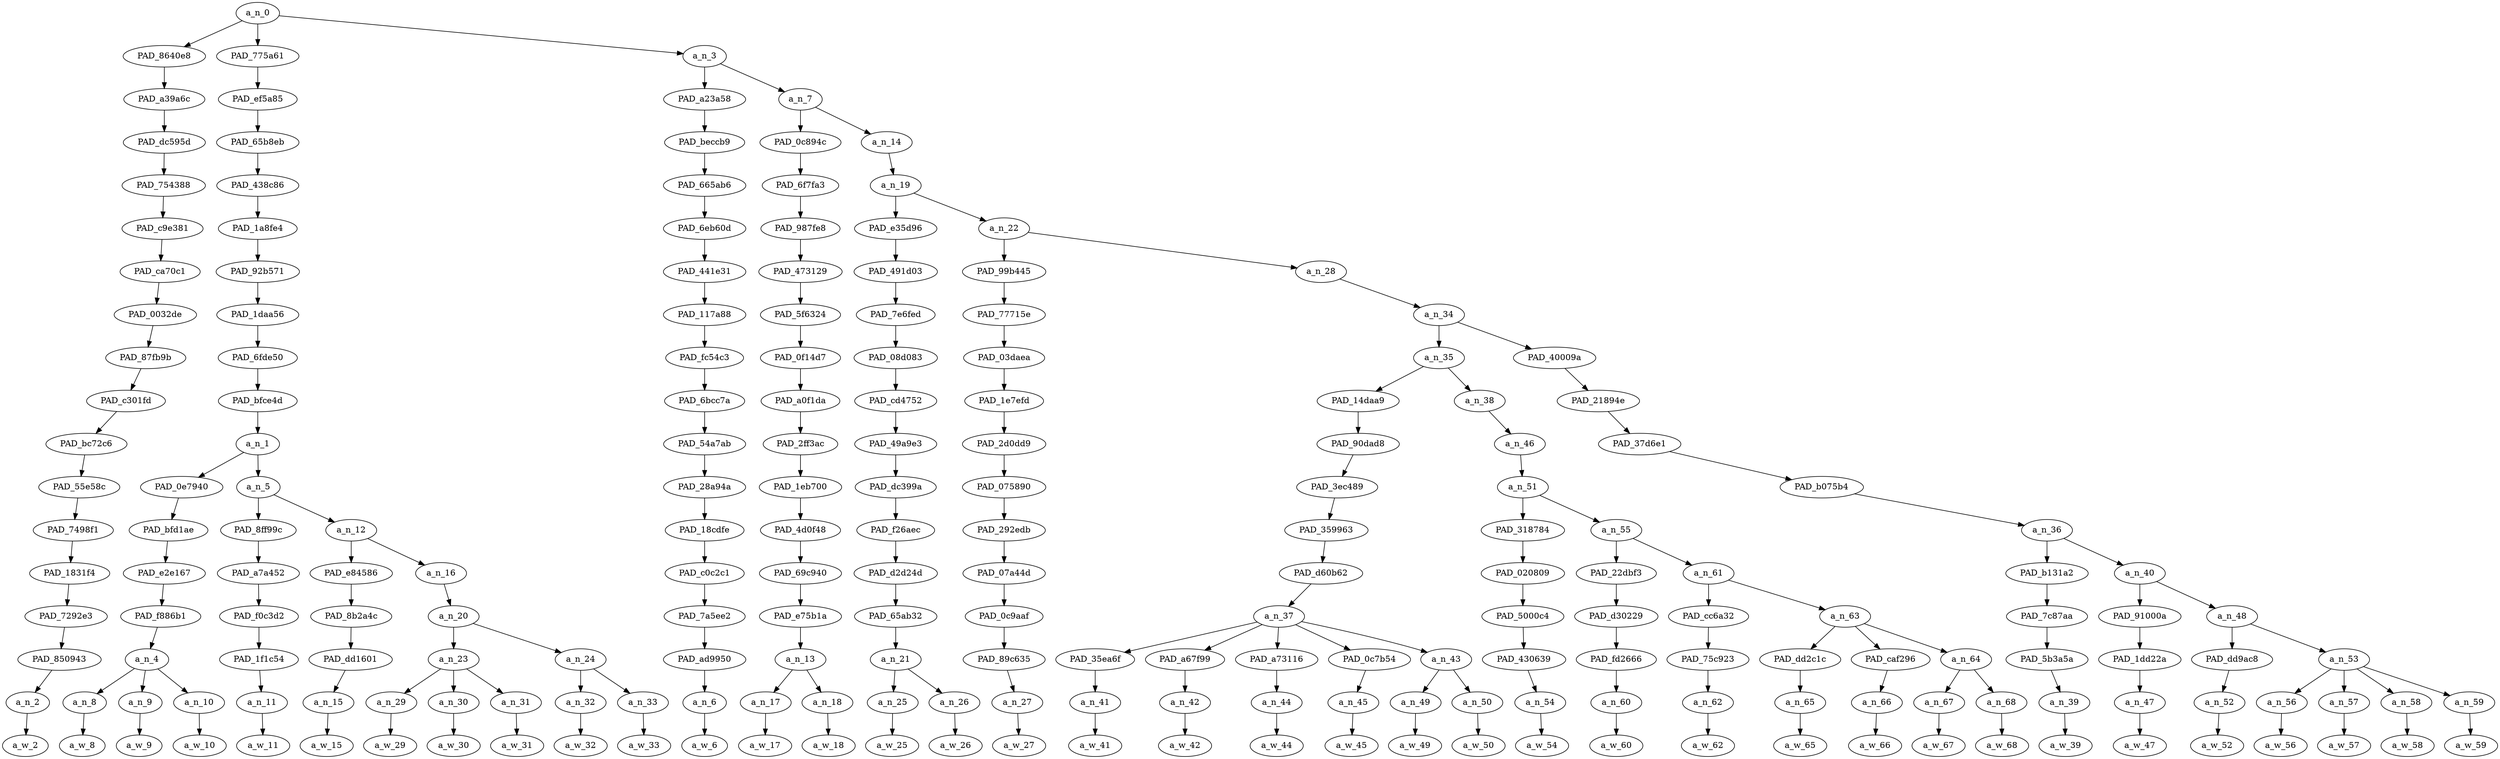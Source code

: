 strict digraph "" {
	a_n_0	[div_dir=1,
		index=0,
		level=17,
		pos="8.581922743055555,17!",
		text_span="[0, 1, 2, 3, 4, 5, 6, 7, 8, 9, 10, 11, 12, 13, 14, 15, 16, 17, 18, 19, 20, 21, 22, 23, 24, 25, 26, 27, 28, 29, 30, 31, 32, 33, 34, \
35, 36]",
		value=1.00000000];
	PAD_8640e8	[div_dir=-1,
		index=1,
		level=16,
		pos="10.0,16!",
		text_span="[10]",
		value=0.01299487];
	a_n_0 -> PAD_8640e8;
	PAD_775a61	[div_dir=1,
		index=0,
		level=16,
		pos="2.65625,16!",
		text_span="[0, 1, 2, 3, 4, 5, 6, 7, 8, 9]",
		value=0.29385976];
	a_n_0 -> PAD_775a61;
	a_n_3	[div_dir=1,
		index=2,
		level=16,
		pos="13.089518229166666,16!",
		text_span="[11, 12, 13, 14, 15, 16, 17, 18, 19, 20, 21, 22, 23, 24, 25, 26, 27, 28, 29, 30, 31, 32, 33, 34, 35, 36]",
		value=0.69281170];
	a_n_0 -> a_n_3;
	PAD_a39a6c	[div_dir=-1,
		index=1,
		level=15,
		pos="10.0,15!",
		text_span="[10]",
		value=0.01299487];
	PAD_8640e8 -> PAD_a39a6c;
	PAD_dc595d	[div_dir=-1,
		index=1,
		level=14,
		pos="10.0,14!",
		text_span="[10]",
		value=0.01299487];
	PAD_a39a6c -> PAD_dc595d;
	PAD_754388	[div_dir=-1,
		index=1,
		level=13,
		pos="10.0,13!",
		text_span="[10]",
		value=0.01299487];
	PAD_dc595d -> PAD_754388;
	PAD_c9e381	[div_dir=-1,
		index=1,
		level=12,
		pos="10.0,12!",
		text_span="[10]",
		value=0.01299487];
	PAD_754388 -> PAD_c9e381;
	PAD_ca70c1	[div_dir=-1,
		index=1,
		level=11,
		pos="10.0,11!",
		text_span="[10]",
		value=0.01299487];
	PAD_c9e381 -> PAD_ca70c1;
	PAD_0032de	[div_dir=-1,
		index=1,
		level=10,
		pos="10.0,10!",
		text_span="[10]",
		value=0.01299487];
	PAD_ca70c1 -> PAD_0032de;
	PAD_87fb9b	[div_dir=-1,
		index=1,
		level=9,
		pos="10.0,9!",
		text_span="[10]",
		value=0.01299487];
	PAD_0032de -> PAD_87fb9b;
	PAD_c301fd	[div_dir=-1,
		index=1,
		level=8,
		pos="10.0,8!",
		text_span="[10]",
		value=0.01299487];
	PAD_87fb9b -> PAD_c301fd;
	PAD_bc72c6	[div_dir=-1,
		index=1,
		level=7,
		pos="10.0,7!",
		text_span="[10]",
		value=0.01299487];
	PAD_c301fd -> PAD_bc72c6;
	PAD_55e58c	[div_dir=-1,
		index=2,
		level=6,
		pos="10.0,6!",
		text_span="[10]",
		value=0.01299487];
	PAD_bc72c6 -> PAD_55e58c;
	PAD_7498f1	[div_dir=-1,
		index=3,
		level=5,
		pos="10.0,5!",
		text_span="[10]",
		value=0.01299487];
	PAD_55e58c -> PAD_7498f1;
	PAD_1831f4	[div_dir=-1,
		index=4,
		level=4,
		pos="10.0,4!",
		text_span="[10]",
		value=0.01299487];
	PAD_7498f1 -> PAD_1831f4;
	PAD_7292e3	[div_dir=-1,
		index=4,
		level=3,
		pos="10.0,3!",
		text_span="[10]",
		value=0.01299487];
	PAD_1831f4 -> PAD_7292e3;
	PAD_850943	[div_dir=-1,
		index=5,
		level=2,
		pos="10.0,2!",
		text_span="[10]",
		value=0.01299487];
	PAD_7292e3 -> PAD_850943;
	a_n_2	[div_dir=-1,
		index=10,
		level=1,
		pos="10.0,1!",
		text_span="[10]",
		value=0.01299487];
	PAD_850943 -> a_n_2;
	a_w_2	[div_dir=0,
		index=10,
		level=0,
		pos="10,0!",
		text_span="[10]",
		value=both1];
	a_n_2 -> a_w_2;
	PAD_ef5a85	[div_dir=1,
		index=0,
		level=15,
		pos="2.65625,15!",
		text_span="[0, 1, 2, 3, 4, 5, 6, 7, 8, 9]",
		value=0.29385976];
	PAD_775a61 -> PAD_ef5a85;
	PAD_65b8eb	[div_dir=1,
		index=0,
		level=14,
		pos="2.65625,14!",
		text_span="[0, 1, 2, 3, 4, 5, 6, 7, 8, 9]",
		value=0.29385976];
	PAD_ef5a85 -> PAD_65b8eb;
	PAD_438c86	[div_dir=1,
		index=0,
		level=13,
		pos="2.65625,13!",
		text_span="[0, 1, 2, 3, 4, 5, 6, 7, 8, 9]",
		value=0.29385976];
	PAD_65b8eb -> PAD_438c86;
	PAD_1a8fe4	[div_dir=1,
		index=0,
		level=12,
		pos="2.65625,12!",
		text_span="[0, 1, 2, 3, 4, 5, 6, 7, 8, 9]",
		value=0.29385976];
	PAD_438c86 -> PAD_1a8fe4;
	PAD_92b571	[div_dir=1,
		index=0,
		level=11,
		pos="2.65625,11!",
		text_span="[0, 1, 2, 3, 4, 5, 6, 7, 8, 9]",
		value=0.29385976];
	PAD_1a8fe4 -> PAD_92b571;
	PAD_1daa56	[div_dir=1,
		index=0,
		level=10,
		pos="2.65625,10!",
		text_span="[0, 1, 2, 3, 4, 5, 6, 7, 8, 9]",
		value=0.29385976];
	PAD_92b571 -> PAD_1daa56;
	PAD_6fde50	[div_dir=1,
		index=0,
		level=9,
		pos="2.65625,9!",
		text_span="[0, 1, 2, 3, 4, 5, 6, 7, 8, 9]",
		value=0.29385976];
	PAD_1daa56 -> PAD_6fde50;
	PAD_bfce4d	[div_dir=1,
		index=0,
		level=8,
		pos="2.65625,8!",
		text_span="[0, 1, 2, 3, 4, 5, 6, 7, 8, 9]",
		value=0.29385976];
	PAD_6fde50 -> PAD_bfce4d;
	a_n_1	[div_dir=1,
		index=0,
		level=7,
		pos="2.65625,7!",
		text_span="[0, 1, 2, 3, 4, 5, 6, 7, 8, 9]",
		value=0.29385976];
	PAD_bfce4d -> a_n_1;
	PAD_0e7940	[div_dir=1,
		index=0,
		level=6,
		pos="1.0,6!",
		text_span="[0, 1, 2]",
		value=0.09140543];
	a_n_1 -> PAD_0e7940;
	a_n_5	[div_dir=1,
		index=1,
		level=6,
		pos="4.3125,6!",
		text_span="[3, 4, 5, 6, 7, 8, 9]",
		value=0.20221457];
	a_n_1 -> a_n_5;
	PAD_bfd1ae	[div_dir=1,
		index=0,
		level=5,
		pos="1.0,5!",
		text_span="[0, 1, 2]",
		value=0.09140543];
	PAD_0e7940 -> PAD_bfd1ae;
	PAD_e2e167	[div_dir=1,
		index=0,
		level=4,
		pos="1.0,4!",
		text_span="[0, 1, 2]",
		value=0.09140543];
	PAD_bfd1ae -> PAD_e2e167;
	PAD_f886b1	[div_dir=1,
		index=0,
		level=3,
		pos="1.0,3!",
		text_span="[0, 1, 2]",
		value=0.09140543];
	PAD_e2e167 -> PAD_f886b1;
	a_n_4	[div_dir=1,
		index=0,
		level=2,
		pos="1.0,2!",
		text_span="[0, 1, 2]",
		value=0.09140543];
	PAD_f886b1 -> a_n_4;
	a_n_8	[div_dir=1,
		index=0,
		level=1,
		pos="0.0,1!",
		text_span="[0]",
		value=0.02015018];
	a_n_4 -> a_n_8;
	a_n_9	[div_dir=1,
		index=1,
		level=1,
		pos="1.0,1!",
		text_span="[1]",
		value=0.04852777];
	a_n_4 -> a_n_9;
	a_n_10	[div_dir=1,
		index=2,
		level=1,
		pos="2.0,1!",
		text_span="[2]",
		value=0.02255496];
	a_n_4 -> a_n_10;
	a_w_8	[div_dir=0,
		index=0,
		level=0,
		pos="0,0!",
		text_span="[0]",
		value=o];
	a_n_8 -> a_w_8;
	a_w_9	[div_dir=0,
		index=1,
		level=0,
		pos="1,0!",
		text_span="[1]",
		value=pleez];
	a_n_9 -> a_w_9;
	a_w_10	[div_dir=0,
		index=2,
		level=0,
		pos="2,0!",
		text_span="[2]",
		value=god];
	a_n_10 -> a_w_10;
	PAD_8ff99c	[div_dir=1,
		index=1,
		level=5,
		pos="3.0,5!",
		text_span="[3]",
		value=0.02343740];
	a_n_5 -> PAD_8ff99c;
	a_n_12	[div_dir=1,
		index=2,
		level=5,
		pos="5.625,5!",
		text_span="[4, 5, 6, 7, 8, 9]",
		value=0.17860788];
	a_n_5 -> a_n_12;
	PAD_a7a452	[div_dir=1,
		index=1,
		level=4,
		pos="3.0,4!",
		text_span="[3]",
		value=0.02343740];
	PAD_8ff99c -> PAD_a7a452;
	PAD_f0c3d2	[div_dir=1,
		index=1,
		level=3,
		pos="3.0,3!",
		text_span="[3]",
		value=0.02343740];
	PAD_a7a452 -> PAD_f0c3d2;
	PAD_1f1c54	[div_dir=1,
		index=1,
		level=2,
		pos="3.0,2!",
		text_span="[3]",
		value=0.02343740];
	PAD_f0c3d2 -> PAD_1f1c54;
	a_n_11	[div_dir=1,
		index=3,
		level=1,
		pos="3.0,1!",
		text_span="[3]",
		value=0.02343740];
	PAD_1f1c54 -> a_n_11;
	a_w_11	[div_dir=0,
		index=3,
		level=0,
		pos="3,0!",
		text_span="[3]",
		value=hates];
	a_n_11 -> a_w_11;
	PAD_e84586	[div_dir=1,
		index=2,
		level=4,
		pos="4.0,4!",
		text_span="[4]",
		value=0.06589281];
	a_n_12 -> PAD_e84586;
	a_n_16	[div_dir=1,
		index=3,
		level=4,
		pos="7.25,4!",
		text_span="[5, 6, 7, 8, 9]",
		value=0.11257050];
	a_n_12 -> a_n_16;
	PAD_8b2a4c	[div_dir=1,
		index=2,
		level=3,
		pos="4.0,3!",
		text_span="[4]",
		value=0.06589281];
	PAD_e84586 -> PAD_8b2a4c;
	PAD_dd1601	[div_dir=1,
		index=2,
		level=2,
		pos="4.0,2!",
		text_span="[4]",
		value=0.06589281];
	PAD_8b2a4c -> PAD_dd1601;
	a_n_15	[div_dir=1,
		index=4,
		level=1,
		pos="4.0,1!",
		text_span="[4]",
		value=0.06589281];
	PAD_dd1601 -> a_n_15;
	a_w_15	[div_dir=0,
		index=4,
		level=0,
		pos="4,0!",
		text_span="[4]",
		value=queers];
	a_n_15 -> a_w_15;
	a_n_20	[div_dir=1,
		index=3,
		level=3,
		pos="7.25,3!",
		text_span="[5, 6, 7, 8, 9]",
		value=0.11251065];
	a_n_16 -> a_n_20;
	a_n_23	[div_dir=1,
		index=3,
		level=2,
		pos="6.0,2!",
		text_span="[5, 6, 7]",
		value=0.08021686];
	a_n_20 -> a_n_23;
	a_n_24	[div_dir=1,
		index=4,
		level=2,
		pos="8.5,2!",
		text_span="[8, 9]",
		value=0.03223394];
	a_n_20 -> a_n_24;
	a_n_29	[div_dir=1,
		index=5,
		level=1,
		pos="5.0,1!",
		text_span="[5]",
		value=0.01435678];
	a_n_23 -> a_n_29;
	a_n_30	[div_dir=-1,
		index=6,
		level=1,
		pos="6.0,1!",
		text_span="[6]",
		value=0.01924821];
	a_n_23 -> a_n_30;
	a_n_31	[div_dir=1,
		index=7,
		level=1,
		pos="7.0,1!",
		text_span="[7]",
		value=0.04653965];
	a_n_23 -> a_n_31;
	a_w_29	[div_dir=0,
		index=5,
		level=0,
		pos="5,0!",
		text_span="[5]",
		value=both];
	a_n_29 -> a_w_29;
	a_w_30	[div_dir=0,
		index=6,
		level=0,
		pos="6,0!",
		text_span="[6]",
		value=0];
	a_n_30 -> a_w_30;
	a_w_31	[div_dir=0,
		index=7,
		level=0,
		pos="7,0!",
		text_span="[7]",
		value=bamas];
	a_n_31 -> a_w_31;
	a_n_32	[div_dir=1,
		index=8,
		level=1,
		pos="8.0,1!",
		text_span="[8]",
		value=0.01307280];
	a_n_24 -> a_n_32;
	a_n_33	[div_dir=1,
		index=9,
		level=1,
		pos="9.0,1!",
		text_span="[9]",
		value=0.01915904];
	a_n_24 -> a_n_33;
	a_w_32	[div_dir=0,
		index=8,
		level=0,
		pos="8,0!",
		text_span="[8]",
		value=are];
	a_n_32 -> a_w_32;
	a_w_33	[div_dir=0,
		index=9,
		level=0,
		pos="9,0!",
		text_span="[9]",
		value=male];
	a_n_33 -> a_w_33;
	PAD_a23a58	[div_dir=1,
		index=2,
		level=15,
		pos="11.0,15!",
		text_span="[11]",
		value=0.01281328];
	a_n_3 -> PAD_a23a58;
	a_n_7	[div_dir=1,
		index=3,
		level=15,
		pos="15.179036458333332,15!",
		text_span="[12, 13, 14, 15, 16, 17, 18, 19, 20, 21, 22, 23, 24, 25, 26, 27, 28, 29, 30, 31, 32, 33, 34, 35, 36]",
		value=0.67975318];
	a_n_3 -> a_n_7;
	PAD_beccb9	[div_dir=1,
		index=2,
		level=14,
		pos="11.0,14!",
		text_span="[11]",
		value=0.01281328];
	PAD_a23a58 -> PAD_beccb9;
	PAD_665ab6	[div_dir=1,
		index=2,
		level=13,
		pos="11.0,13!",
		text_span="[11]",
		value=0.01281328];
	PAD_beccb9 -> PAD_665ab6;
	PAD_6eb60d	[div_dir=1,
		index=2,
		level=12,
		pos="11.0,12!",
		text_span="[11]",
		value=0.01281328];
	PAD_665ab6 -> PAD_6eb60d;
	PAD_441e31	[div_dir=1,
		index=2,
		level=11,
		pos="11.0,11!",
		text_span="[11]",
		value=0.01281328];
	PAD_6eb60d -> PAD_441e31;
	PAD_117a88	[div_dir=1,
		index=2,
		level=10,
		pos="11.0,10!",
		text_span="[11]",
		value=0.01281328];
	PAD_441e31 -> PAD_117a88;
	PAD_fc54c3	[div_dir=1,
		index=2,
		level=9,
		pos="11.0,9!",
		text_span="[11]",
		value=0.01281328];
	PAD_117a88 -> PAD_fc54c3;
	PAD_6bcc7a	[div_dir=1,
		index=2,
		level=8,
		pos="11.0,8!",
		text_span="[11]",
		value=0.01281328];
	PAD_fc54c3 -> PAD_6bcc7a;
	PAD_54a7ab	[div_dir=1,
		index=2,
		level=7,
		pos="11.0,7!",
		text_span="[11]",
		value=0.01281328];
	PAD_6bcc7a -> PAD_54a7ab;
	PAD_28a94a	[div_dir=1,
		index=3,
		level=6,
		pos="11.0,6!",
		text_span="[11]",
		value=0.01281328];
	PAD_54a7ab -> PAD_28a94a;
	PAD_18cdfe	[div_dir=1,
		index=4,
		level=5,
		pos="11.0,5!",
		text_span="[11]",
		value=0.01281328];
	PAD_28a94a -> PAD_18cdfe;
	PAD_c0c2c1	[div_dir=1,
		index=5,
		level=4,
		pos="11.0,4!",
		text_span="[11]",
		value=0.01281328];
	PAD_18cdfe -> PAD_c0c2c1;
	PAD_7a5ee2	[div_dir=1,
		index=5,
		level=3,
		pos="11.0,3!",
		text_span="[11]",
		value=0.01281328];
	PAD_c0c2c1 -> PAD_7a5ee2;
	PAD_ad9950	[div_dir=1,
		index=6,
		level=2,
		pos="11.0,2!",
		text_span="[11]",
		value=0.01281328];
	PAD_7a5ee2 -> PAD_ad9950;
	a_n_6	[div_dir=1,
		index=11,
		level=1,
		pos="11.0,1!",
		text_span="[11]",
		value=0.01281328];
	PAD_ad9950 -> a_n_6;
	a_w_6	[div_dir=0,
		index=11,
		level=0,
		pos="11,0!",
		text_span="[11]",
		value=have];
	a_n_6 -> a_w_6;
	PAD_0c894c	[div_dir=1,
		index=3,
		level=14,
		pos="12.5,14!",
		text_span="[12, 13]",
		value=0.04086498];
	a_n_7 -> PAD_0c894c;
	a_n_14	[div_dir=1,
		index=4,
		level=14,
		pos="17.858072916666664,14!",
		text_span="[14, 15, 16, 17, 18, 19, 20, 21, 22, 23, 24, 25, 26, 27, 28, 29, 30, 31, 32, 33, 34, 35, 36]",
		value=0.63864380];
	a_n_7 -> a_n_14;
	PAD_6f7fa3	[div_dir=1,
		index=3,
		level=13,
		pos="12.5,13!",
		text_span="[12, 13]",
		value=0.04086498];
	PAD_0c894c -> PAD_6f7fa3;
	PAD_987fe8	[div_dir=1,
		index=3,
		level=12,
		pos="12.5,12!",
		text_span="[12, 13]",
		value=0.04086498];
	PAD_6f7fa3 -> PAD_987fe8;
	PAD_473129	[div_dir=1,
		index=3,
		level=11,
		pos="12.5,11!",
		text_span="[12, 13]",
		value=0.04086498];
	PAD_987fe8 -> PAD_473129;
	PAD_5f6324	[div_dir=1,
		index=3,
		level=10,
		pos="12.5,10!",
		text_span="[12, 13]",
		value=0.04086498];
	PAD_473129 -> PAD_5f6324;
	PAD_0f14d7	[div_dir=1,
		index=3,
		level=9,
		pos="12.5,9!",
		text_span="[12, 13]",
		value=0.04086498];
	PAD_5f6324 -> PAD_0f14d7;
	PAD_a0f1da	[div_dir=1,
		index=3,
		level=8,
		pos="12.5,8!",
		text_span="[12, 13]",
		value=0.04086498];
	PAD_0f14d7 -> PAD_a0f1da;
	PAD_2ff3ac	[div_dir=1,
		index=3,
		level=7,
		pos="12.5,7!",
		text_span="[12, 13]",
		value=0.04086498];
	PAD_a0f1da -> PAD_2ff3ac;
	PAD_1eb700	[div_dir=1,
		index=4,
		level=6,
		pos="12.5,6!",
		text_span="[12, 13]",
		value=0.04086498];
	PAD_2ff3ac -> PAD_1eb700;
	PAD_4d0f48	[div_dir=1,
		index=5,
		level=5,
		pos="12.5,5!",
		text_span="[12, 13]",
		value=0.04086498];
	PAD_1eb700 -> PAD_4d0f48;
	PAD_69c940	[div_dir=1,
		index=6,
		level=4,
		pos="12.5,4!",
		text_span="[12, 13]",
		value=0.04086498];
	PAD_4d0f48 -> PAD_69c940;
	PAD_e75b1a	[div_dir=1,
		index=6,
		level=3,
		pos="12.5,3!",
		text_span="[12, 13]",
		value=0.04086498];
	PAD_69c940 -> PAD_e75b1a;
	a_n_13	[div_dir=1,
		index=7,
		level=2,
		pos="12.5,2!",
		text_span="[12, 13]",
		value=0.04086498];
	PAD_e75b1a -> a_n_13;
	a_n_17	[div_dir=1,
		index=12,
		level=1,
		pos="12.0,1!",
		text_span="[12]",
		value=0.01315303];
	a_n_13 -> a_n_17;
	a_n_18	[div_dir=1,
		index=13,
		level=1,
		pos="13.0,1!",
		text_span="[13]",
		value=0.02768484];
	a_n_13 -> a_n_18;
	a_w_17	[div_dir=0,
		index=12,
		level=0,
		pos="12,0!",
		text_span="[12]",
		value=a];
	a_n_17 -> a_w_17;
	a_w_18	[div_dir=0,
		index=13,
		level=0,
		pos="13,0!",
		text_span="[13]",
		value=penis];
	a_n_18 -> a_w_18;
	a_n_19	[div_dir=1,
		index=4,
		level=13,
		pos="17.858072916666664,13!",
		text_span="[14, 15, 16, 17, 18, 19, 20, 21, 22, 23, 24, 25, 26, 27, 28, 29, 30, 31, 32, 33, 34, 35, 36]",
		value=0.63839807];
	a_n_14 -> a_n_19;
	PAD_e35d96	[div_dir=1,
		index=4,
		level=12,
		pos="14.5,12!",
		text_span="[14, 15]",
		value=0.11313880];
	a_n_19 -> PAD_e35d96;
	a_n_22	[div_dir=1,
		index=5,
		level=12,
		pos="21.216145833333332,12!",
		text_span="[16, 17, 18, 19, 20, 21, 22, 23, 24, 25, 26, 27, 28, 29, 30, 31, 32, 33, 34, 35, 36]",
		value=0.52501353];
	a_n_19 -> a_n_22;
	PAD_491d03	[div_dir=1,
		index=4,
		level=11,
		pos="14.5,11!",
		text_span="[14, 15]",
		value=0.11313880];
	PAD_e35d96 -> PAD_491d03;
	PAD_7e6fed	[div_dir=1,
		index=4,
		level=10,
		pos="14.5,10!",
		text_span="[14, 15]",
		value=0.11313880];
	PAD_491d03 -> PAD_7e6fed;
	PAD_08d083	[div_dir=1,
		index=4,
		level=9,
		pos="14.5,9!",
		text_span="[14, 15]",
		value=0.11313880];
	PAD_7e6fed -> PAD_08d083;
	PAD_cd4752	[div_dir=1,
		index=4,
		level=8,
		pos="14.5,8!",
		text_span="[14, 15]",
		value=0.11313880];
	PAD_08d083 -> PAD_cd4752;
	PAD_49a9e3	[div_dir=1,
		index=4,
		level=7,
		pos="14.5,7!",
		text_span="[14, 15]",
		value=0.11313880];
	PAD_cd4752 -> PAD_49a9e3;
	PAD_dc399a	[div_dir=1,
		index=5,
		level=6,
		pos="14.5,6!",
		text_span="[14, 15]",
		value=0.11313880];
	PAD_49a9e3 -> PAD_dc399a;
	PAD_f26aec	[div_dir=1,
		index=6,
		level=5,
		pos="14.5,5!",
		text_span="[14, 15]",
		value=0.11313880];
	PAD_dc399a -> PAD_f26aec;
	PAD_d2d24d	[div_dir=1,
		index=7,
		level=4,
		pos="14.5,4!",
		text_span="[14, 15]",
		value=0.11313880];
	PAD_f26aec -> PAD_d2d24d;
	PAD_65ab32	[div_dir=1,
		index=7,
		level=3,
		pos="14.5,3!",
		text_span="[14, 15]",
		value=0.11313880];
	PAD_d2d24d -> PAD_65ab32;
	a_n_21	[div_dir=1,
		index=8,
		level=2,
		pos="14.5,2!",
		text_span="[14, 15]",
		value=0.11313880];
	PAD_65ab32 -> a_n_21;
	a_n_25	[div_dir=1,
		index=14,
		level=1,
		pos="14.0,1!",
		text_span="[14]",
		value=0.01999769];
	a_n_21 -> a_n_25;
	a_n_26	[div_dir=1,
		index=15,
		level=1,
		pos="15.0,1!",
		text_span="[15]",
		value=0.09308436];
	a_n_21 -> a_n_26;
	a_w_25	[div_dir=0,
		index=14,
		level=0,
		pos="14,0!",
		text_span="[14]",
		value=the];
	a_n_25 -> a_w_25;
	a_w_26	[div_dir=0,
		index=15,
		level=0,
		pos="15,0!",
		text_span="[15]",
		value=mooch];
	a_n_26 -> a_w_26;
	PAD_99b445	[div_dir=-1,
		index=5,
		level=11,
		pos="16.0,11!",
		text_span="[16]",
		value=0.01805086];
	a_n_22 -> PAD_99b445;
	a_n_28	[div_dir=1,
		index=6,
		level=11,
		pos="26.432291666666664,11!",
		text_span="[17, 18, 19, 20, 21, 22, 23, 24, 25, 26, 27, 28, 29, 30, 31, 32, 33, 34, 35, 36]",
		value=0.50672194];
	a_n_22 -> a_n_28;
	PAD_77715e	[div_dir=-1,
		index=5,
		level=10,
		pos="16.0,10!",
		text_span="[16]",
		value=0.01805086];
	PAD_99b445 -> PAD_77715e;
	PAD_03daea	[div_dir=-1,
		index=5,
		level=9,
		pos="16.0,9!",
		text_span="[16]",
		value=0.01805086];
	PAD_77715e -> PAD_03daea;
	PAD_1e7efd	[div_dir=-1,
		index=5,
		level=8,
		pos="16.0,8!",
		text_span="[16]",
		value=0.01805086];
	PAD_03daea -> PAD_1e7efd;
	PAD_2d0dd9	[div_dir=-1,
		index=5,
		level=7,
		pos="16.0,7!",
		text_span="[16]",
		value=0.01805086];
	PAD_1e7efd -> PAD_2d0dd9;
	PAD_075890	[div_dir=-1,
		index=6,
		level=6,
		pos="16.0,6!",
		text_span="[16]",
		value=0.01805086];
	PAD_2d0dd9 -> PAD_075890;
	PAD_292edb	[div_dir=-1,
		index=7,
		level=5,
		pos="16.0,5!",
		text_span="[16]",
		value=0.01805086];
	PAD_075890 -> PAD_292edb;
	PAD_07a44d	[div_dir=-1,
		index=8,
		level=4,
		pos="16.0,4!",
		text_span="[16]",
		value=0.01805086];
	PAD_292edb -> PAD_07a44d;
	PAD_0c9aaf	[div_dir=-1,
		index=8,
		level=3,
		pos="16.0,3!",
		text_span="[16]",
		value=0.01805086];
	PAD_07a44d -> PAD_0c9aaf;
	PAD_89c635	[div_dir=-1,
		index=9,
		level=2,
		pos="16.0,2!",
		text_span="[16]",
		value=0.01805086];
	PAD_0c9aaf -> PAD_89c635;
	a_n_27	[div_dir=-1,
		index=16,
		level=1,
		pos="16.0,1!",
		text_span="[16]",
		value=0.01805086];
	PAD_89c635 -> a_n_27;
	a_w_27	[div_dir=0,
		index=16,
		level=0,
		pos="16,0!",
		text_span="[16]",
		value=is];
	a_n_27 -> a_w_27;
	a_n_34	[div_dir=1,
		index=6,
		level=10,
		pos="26.432291666666664,10!",
		text_span="[17, 18, 19, 20, 21, 22, 23, 24, 25, 26, 27, 28, 29, 30, 31, 32, 33, 34, 35, 36]",
		value=0.50646915];
	a_n_28 -> a_n_34;
	a_n_35	[div_dir=1,
		index=6,
		level=9,
		pos="21.802083333333332,9!",
		text_span="[17, 18, 19, 20, 21, 22, 23, 24, 25, 26, 27, 28, 29]",
		value=0.35818338];
	a_n_34 -> a_n_35;
	PAD_40009a	[div_dir=1,
		index=7,
		level=9,
		pos="31.0625,9!",
		text_span="[30, 31, 32, 33, 34, 35, 36]",
		value=0.14803297];
	a_n_34 -> PAD_40009a;
	PAD_14daa9	[div_dir=1,
		index=6,
		level=8,
		pos="19.5,8!",
		text_span="[17, 18, 19, 20, 21, 22]",
		value=0.17744129];
	a_n_35 -> PAD_14daa9;
	a_n_38	[div_dir=1,
		index=7,
		level=8,
		pos="24.104166666666664,8!",
		text_span="[23, 24, 25, 26, 27, 28, 29]",
		value=0.18052438];
	a_n_35 -> a_n_38;
	PAD_90dad8	[div_dir=1,
		index=6,
		level=7,
		pos="19.5,7!",
		text_span="[17, 18, 19, 20, 21, 22]",
		value=0.17744129];
	PAD_14daa9 -> PAD_90dad8;
	PAD_3ec489	[div_dir=1,
		index=7,
		level=6,
		pos="19.5,6!",
		text_span="[17, 18, 19, 20, 21, 22]",
		value=0.17744129];
	PAD_90dad8 -> PAD_3ec489;
	PAD_359963	[div_dir=1,
		index=8,
		level=5,
		pos="19.5,5!",
		text_span="[17, 18, 19, 20, 21, 22]",
		value=0.17744129];
	PAD_3ec489 -> PAD_359963;
	PAD_d60b62	[div_dir=1,
		index=9,
		level=4,
		pos="19.5,4!",
		text_span="[17, 18, 19, 20, 21, 22]",
		value=0.17744129];
	PAD_359963 -> PAD_d60b62;
	a_n_37	[div_dir=1,
		index=9,
		level=3,
		pos="19.5,3!",
		text_span="[17, 18, 19, 20, 21, 22]",
		value=0.17744129];
	PAD_d60b62 -> a_n_37;
	PAD_35ea6f	[div_dir=1,
		index=10,
		level=2,
		pos="17.0,2!",
		text_span="[17]",
		value=0.01601313];
	a_n_37 -> PAD_35ea6f;
	PAD_a67f99	[div_dir=1,
		index=11,
		level=2,
		pos="18.0,2!",
		text_span="[18]",
		value=0.03445610];
	a_n_37 -> PAD_a67f99;
	PAD_a73116	[div_dir=1,
		index=13,
		level=2,
		pos="21.0,2!",
		text_span="[21]",
		value=0.04611618];
	a_n_37 -> PAD_a73116;
	PAD_0c7b54	[div_dir=1,
		index=14,
		level=2,
		pos="22.0,2!",
		text_span="[22]",
		value=0.01982643];
	a_n_37 -> PAD_0c7b54;
	a_n_43	[div_dir=1,
		index=12,
		level=2,
		pos="19.5,2!",
		text_span="[19, 20]",
		value=0.06083544];
	a_n_37 -> a_n_43;
	a_n_41	[div_dir=1,
		index=17,
		level=1,
		pos="17.0,1!",
		text_span="[17]",
		value=0.01601313];
	PAD_35ea6f -> a_n_41;
	a_w_41	[div_dir=0,
		index=17,
		level=0,
		pos="17,0!",
		text_span="[17]",
		value=a1];
	a_n_41 -> a_w_41;
	a_n_42	[div_dir=1,
		index=18,
		level=1,
		pos="18.0,1!",
		text_span="[18]",
		value=0.03445610];
	PAD_a67f99 -> a_n_42;
	a_w_42	[div_dir=0,
		index=18,
		level=0,
		pos="18,0!",
		text_span="[18]",
		value=hideous];
	a_n_42 -> a_w_42;
	a_n_44	[div_dir=1,
		index=21,
		level=1,
		pos="21.0,1!",
		text_span="[21]",
		value=0.04611618];
	PAD_a73116 -> a_n_44;
	a_w_44	[div_dir=0,
		index=21,
		level=0,
		pos="21,0!",
		text_span="[21]",
		value=phony];
	a_n_44 -> a_w_44;
	a_n_45	[div_dir=1,
		index=22,
		level=1,
		pos="22.0,1!",
		text_span="[22]",
		value=0.01982643];
	PAD_0c7b54 -> a_n_45;
	a_w_45	[div_dir=0,
		index=22,
		level=0,
		pos="22,0!",
		text_span="[22]",
		value=nothin];
	a_n_45 -> a_w_45;
	a_n_49	[div_dir=1,
		index=19,
		level=1,
		pos="19.0,1!",
		text_span="[19]",
		value=0.02494027];
	a_n_43 -> a_n_49;
	a_n_50	[div_dir=1,
		index=20,
		level=1,
		pos="20.0,1!",
		text_span="[20]",
		value=0.03579432];
	a_n_43 -> a_n_50;
	a_w_49	[div_dir=0,
		index=19,
		level=0,
		pos="19,0!",
		text_span="[19]",
		value=anti];
	a_n_49 -> a_w_49;
	a_w_50	[div_dir=0,
		index=20,
		level=0,
		pos="20,0!",
		text_span="[20]",
		value=america];
	a_n_50 -> a_w_50;
	a_n_46	[div_dir=1,
		index=7,
		level=7,
		pos="24.104166666666664,7!",
		text_span="[23, 24, 25, 26, 27, 28, 29]",
		value=0.18040645];
	a_n_38 -> a_n_46;
	a_n_51	[div_dir=1,
		index=8,
		level=6,
		pos="24.104166666666664,6!",
		text_span="[23, 24, 25, 26, 27, 28, 29]",
		value=0.18028852];
	a_n_46 -> a_n_51;
	PAD_318784	[div_dir=1,
		index=9,
		level=5,
		pos="23.0,5!",
		text_span="[23]",
		value=0.01141087];
	a_n_51 -> PAD_318784;
	a_n_55	[div_dir=1,
		index=10,
		level=5,
		pos="25.208333333333332,5!",
		text_span="[24, 25, 26, 27, 28, 29]",
		value=0.16875972];
	a_n_51 -> a_n_55;
	PAD_020809	[div_dir=1,
		index=10,
		level=4,
		pos="23.0,4!",
		text_span="[23]",
		value=0.01141087];
	PAD_318784 -> PAD_020809;
	PAD_5000c4	[div_dir=1,
		index=10,
		level=3,
		pos="23.0,3!",
		text_span="[23]",
		value=0.01141087];
	PAD_020809 -> PAD_5000c4;
	PAD_430639	[div_dir=1,
		index=15,
		level=2,
		pos="23.0,2!",
		text_span="[23]",
		value=0.01141087];
	PAD_5000c4 -> PAD_430639;
	a_n_54	[div_dir=1,
		index=23,
		level=1,
		pos="23.0,1!",
		text_span="[23]",
		value=0.01141087];
	PAD_430639 -> a_n_54;
	a_w_54	[div_dir=0,
		index=23,
		level=0,
		pos="23,0!",
		text_span="[23]",
		value=to];
	a_n_54 -> a_w_54;
	PAD_22dbf3	[div_dir=1,
		index=11,
		level=4,
		pos="24.0,4!",
		text_span="[24]",
		value=0.01262117];
	a_n_55 -> PAD_22dbf3;
	a_n_61	[div_dir=1,
		index=12,
		level=4,
		pos="26.416666666666664,4!",
		text_span="[25, 26, 27, 28, 29]",
		value=0.15601515];
	a_n_55 -> a_n_61;
	PAD_d30229	[div_dir=1,
		index=11,
		level=3,
		pos="24.0,3!",
		text_span="[24]",
		value=0.01262117];
	PAD_22dbf3 -> PAD_d30229;
	PAD_fd2666	[div_dir=1,
		index=16,
		level=2,
		pos="24.0,2!",
		text_span="[24]",
		value=0.01262117];
	PAD_d30229 -> PAD_fd2666;
	a_n_60	[div_dir=1,
		index=24,
		level=1,
		pos="24.0,1!",
		text_span="[24]",
		value=0.01262117];
	PAD_fd2666 -> a_n_60;
	a_w_60	[div_dir=0,
		index=24,
		level=0,
		pos="24,0!",
		text_span="[24]",
		value=do];
	a_n_60 -> a_w_60;
	PAD_cc6a32	[div_dir=1,
		index=12,
		level=3,
		pos="25.0,3!",
		text_span="[25]",
		value=0.01237347];
	a_n_61 -> PAD_cc6a32;
	a_n_63	[div_dir=1,
		index=13,
		level=3,
		pos="27.833333333333332,3!",
		text_span="[26, 27, 28, 29]",
		value=0.14352157];
	a_n_61 -> a_n_63;
	PAD_75c923	[div_dir=1,
		index=17,
		level=2,
		pos="25.0,2!",
		text_span="[25]",
		value=0.01237347];
	PAD_cc6a32 -> PAD_75c923;
	a_n_62	[div_dir=1,
		index=25,
		level=1,
		pos="25.0,1!",
		text_span="[25]",
		value=0.01237347];
	PAD_75c923 -> a_n_62;
	a_w_62	[div_dir=0,
		index=25,
		level=0,
		pos="25,0!",
		text_span="[25]",
		value=with];
	a_n_62 -> a_w_62;
	PAD_dd2c1c	[div_dir=1,
		index=19,
		level=2,
		pos="28.0,2!",
		text_span="[28]",
		value=0.02262508];
	a_n_63 -> PAD_dd2c1c;
	PAD_caf296	[div_dir=1,
		index=20,
		level=2,
		pos="29.0,2!",
		text_span="[29]",
		value=0.07133328];
	a_n_63 -> PAD_caf296;
	a_n_64	[div_dir=1,
		index=18,
		level=2,
		pos="26.5,2!",
		text_span="[26, 27]",
		value=0.04944768];
	a_n_63 -> a_n_64;
	a_n_65	[div_dir=1,
		index=28,
		level=1,
		pos="28.0,1!",
		text_span="[28]",
		value=0.02262508];
	PAD_dd2c1c -> a_n_65;
	a_w_65	[div_dir=0,
		index=28,
		level=0,
		pos="28,0!",
		text_span="[28]",
		value=hope];
	a_n_65 -> a_w_65;
	a_n_66	[div_dir=1,
		index=29,
		level=1,
		pos="29.0,1!",
		text_span="[29]",
		value=0.07133328];
	PAD_caf296 -> a_n_66;
	a_w_66	[div_dir=0,
		index=29,
		level=0,
		pos="29,0!",
		text_span="[29]",
		value=mooch1];
	a_n_66 -> a_w_66;
	a_n_67	[div_dir=1,
		index=26,
		level=1,
		pos="26.0,1!",
		text_span="[26]",
		value=0.02429124];
	a_n_64 -> a_n_67;
	a_n_68	[div_dir=-1,
		index=27,
		level=1,
		pos="27.0,1!",
		text_span="[27]",
		value=0.02512045];
	a_n_64 -> a_n_68;
	a_w_67	[div_dir=0,
		index=26,
		level=0,
		pos="26,0!",
		text_span="[26]",
		value=skin];
	a_n_67 -> a_w_67;
	a_w_68	[div_dir=0,
		index=27,
		level=0,
		pos="27,0!",
		text_span="[27]",
		value=color];
	a_n_68 -> a_w_68;
	PAD_21894e	[div_dir=1,
		index=8,
		level=8,
		pos="31.0625,8!",
		text_span="[30, 31, 32, 33, 34, 35, 36]",
		value=0.14803297];
	PAD_40009a -> PAD_21894e;
	PAD_37d6e1	[div_dir=1,
		index=8,
		level=7,
		pos="31.0625,7!",
		text_span="[30, 31, 32, 33, 34, 35, 36]",
		value=0.14803297];
	PAD_21894e -> PAD_37d6e1;
	PAD_b075b4	[div_dir=1,
		index=9,
		level=6,
		pos="31.0625,6!",
		text_span="[30, 31, 32, 33, 34, 35, 36]",
		value=0.14803297];
	PAD_37d6e1 -> PAD_b075b4;
	a_n_36	[div_dir=1,
		index=11,
		level=5,
		pos="31.0625,5!",
		text_span="[30, 31, 32, 33, 34, 35, 36]",
		value=0.14803297];
	PAD_b075b4 -> a_n_36;
	PAD_b131a2	[div_dir=-1,
		index=13,
		level=4,
		pos="30.0,4!",
		text_span="[30]",
		value=0.01601705];
	a_n_36 -> PAD_b131a2;
	a_n_40	[div_dir=1,
		index=14,
		level=4,
		pos="32.125,4!",
		text_span="[31, 32, 33, 34, 35, 36]",
		value=0.13188550];
	a_n_36 -> a_n_40;
	PAD_7c87aa	[div_dir=-1,
		index=14,
		level=3,
		pos="30.0,3!",
		text_span="[30]",
		value=0.01601705];
	PAD_b131a2 -> PAD_7c87aa;
	PAD_5b3a5a	[div_dir=-1,
		index=21,
		level=2,
		pos="30.0,2!",
		text_span="[30]",
		value=0.01601705];
	PAD_7c87aa -> PAD_5b3a5a;
	a_n_39	[div_dir=-1,
		index=30,
		level=1,
		pos="30.0,1!",
		text_span="[30]",
		value=0.01601705];
	PAD_5b3a5a -> a_n_39;
	a_w_39	[div_dir=0,
		index=30,
		level=0,
		pos="30,0!",
		text_span="[30]",
		value=is1];
	a_n_39 -> a_w_39;
	PAD_91000a	[div_dir=1,
		index=15,
		level=3,
		pos="31.0,3!",
		text_span="[31]",
		value=0.02210302];
	a_n_40 -> PAD_91000a;
	a_n_48	[div_dir=1,
		index=16,
		level=3,
		pos="33.25,3!",
		text_span="[32, 33, 34, 35, 36]",
		value=0.10963295];
	a_n_40 -> a_n_48;
	PAD_1dd22a	[div_dir=1,
		index=22,
		level=2,
		pos="31.0,2!",
		text_span="[31]",
		value=0.02210302];
	PAD_91000a -> PAD_1dd22a;
	a_n_47	[div_dir=1,
		index=31,
		level=1,
		pos="31.0,1!",
		text_span="[31]",
		value=0.02210302];
	PAD_1dd22a -> a_n_47;
	a_w_47	[div_dir=0,
		index=31,
		level=0,
		pos="31,0!",
		text_span="[31]",
		value=jealous];
	a_n_47 -> a_w_47;
	PAD_dd9ac8	[div_dir=1,
		index=23,
		level=2,
		pos="32.0,2!",
		text_span="[32]",
		value=0.01224509];
	a_n_48 -> PAD_dd9ac8;
	a_n_53	[div_dir=1,
		index=24,
		level=2,
		pos="34.5,2!",
		text_span="[33, 34, 35, 36]",
		value=0.09726205];
	a_n_48 -> a_n_53;
	a_n_52	[div_dir=1,
		index=32,
		level=1,
		pos="32.0,1!",
		text_span="[32]",
		value=0.01224509];
	PAD_dd9ac8 -> a_n_52;
	a_w_52	[div_dir=0,
		index=32,
		level=0,
		pos="32,0!",
		text_span="[32]",
		value=of];
	a_n_52 -> a_w_52;
	a_n_56	[div_dir=1,
		index=33,
		level=1,
		pos="33.0,1!",
		text_span="[33]",
		value=0.01710220];
	a_n_53 -> a_n_56;
	a_n_57	[div_dir=-1,
		index=34,
		level=1,
		pos="34.0,1!",
		text_span="[34]",
		value=0.01828522];
	a_n_53 -> a_n_57;
	a_n_58	[div_dir=1,
		index=35,
		level=1,
		pos="35.0,1!",
		text_span="[35]",
		value=0.02124081];
	a_n_53 -> a_n_58;
	a_n_59	[div_dir=1,
		index=36,
		level=1,
		pos="36.0,1!",
		text_span="[36]",
		value=0.04051471];
	a_n_53 -> a_n_59;
	a_w_56	[div_dir=0,
		index=33,
		level=0,
		pos="33,0!",
		text_span="[33]",
		value=our];
	a_n_56 -> a_w_56;
	a_w_57	[div_dir=0,
		index=34,
		level=0,
		pos="34,0!",
		text_span="[34]",
		value=beautiful];
	a_n_57 -> a_w_57;
	a_w_58	[div_dir=0,
		index=35,
		level=0,
		pos="35,0!",
		text_span="[35]",
		value=lady];
	a_n_58 -> a_w_58;
	a_w_59	[div_dir=0,
		index=36,
		level=0,
		pos="36,0!",
		text_span="[36]",
		value=melania];
	a_n_59 -> a_w_59;
}
